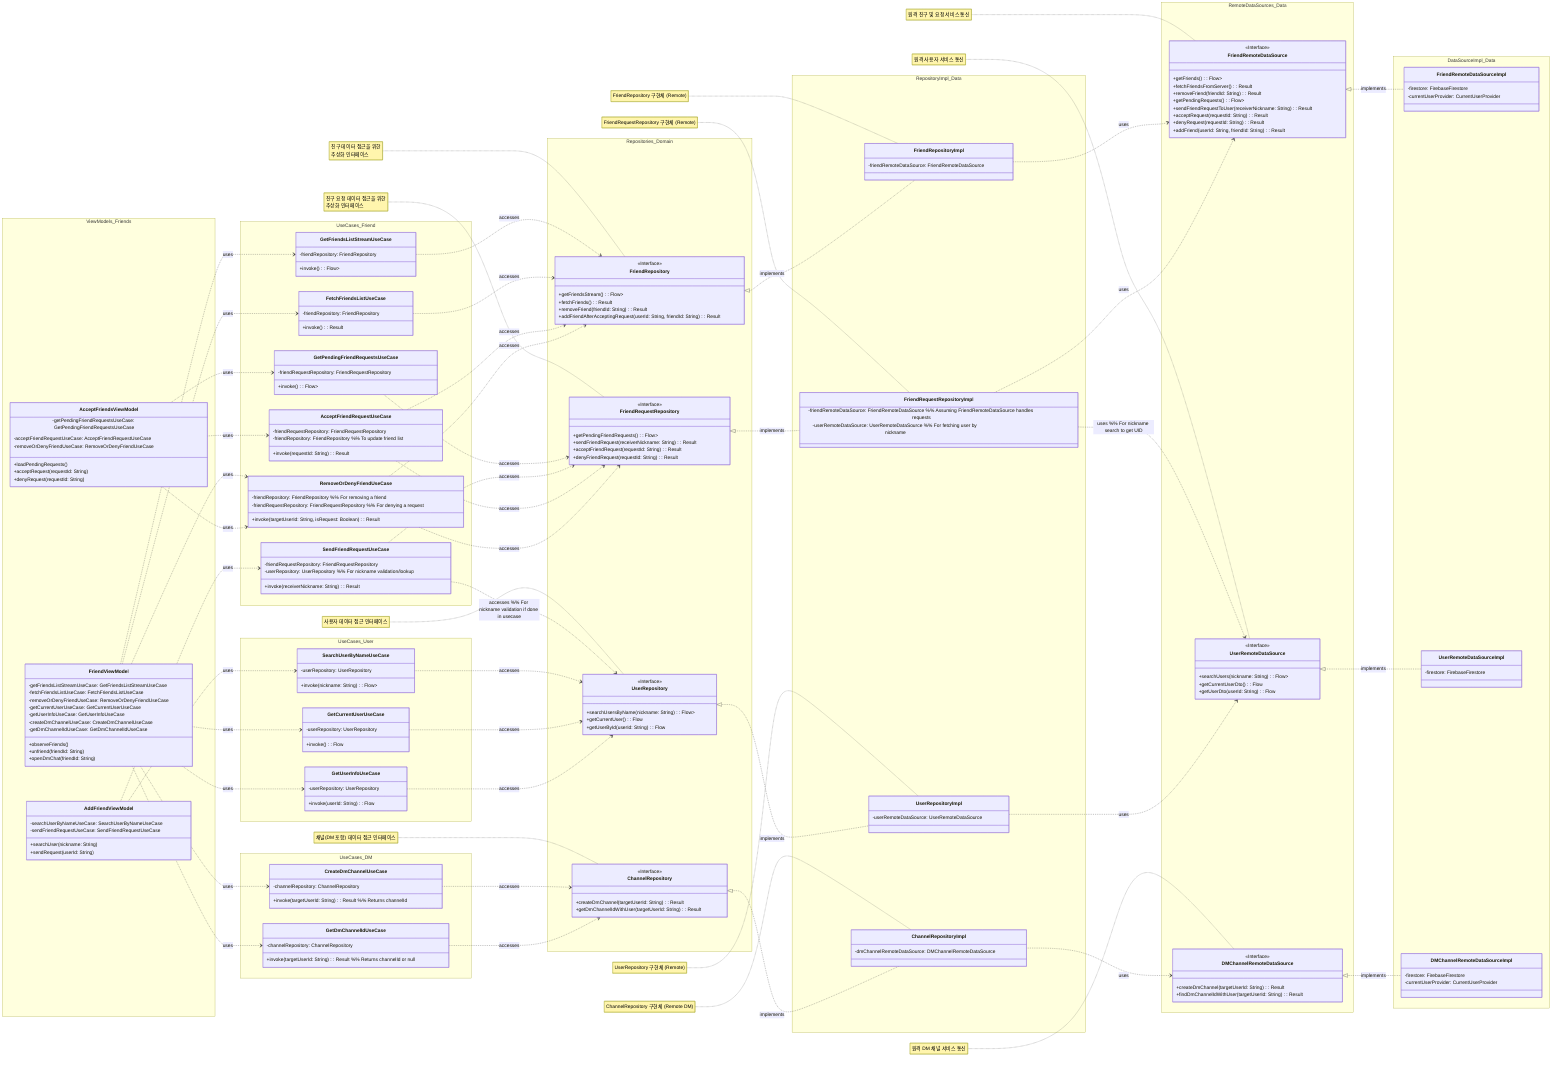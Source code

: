 classDiagram
    title Friend Feature Architecture

    %% Feature Layer (ViewModels)
    subgraph Feature Layer - ViewModels
        direction LR
        %% ViewModels 네임스페이스 (MMD 코드 가독성을 위함)
        namespace ViewModels_Friends {
            class FriendViewModel {
                -getFriendsListStreamUseCase: GetFriendsListStreamUseCase
                -fetchFriendsListUseCase: FetchFriendsListUseCase
                -removeOrDenyFriendUseCase: RemoveOrDenyFriendUseCase
                -getCurrentUserUseCase: GetCurrentUserUseCase
                -getUserInfoUseCase: GetUserInfoUseCase
                -createDmChannelUseCase: CreateDmChannelUseCase
                -getDmChannelIdUseCase: GetDmChannelIdUseCase
                +observeFriends()
                +unfriend(friendId: String)
                +openDmChat(friendId: String)
            }
            class AddFriendViewModel {
                -searchUserByNameUseCase: SearchUserByNameUseCase
                -sendFriendRequestUseCase: SendFriendRequestUseCase
                +searchUser(nickname: String)
                +sendRequest(userId: String)
            }
            class AcceptFriendsViewModel {
                -getPendingFriendRequestsUseCase: GetPendingFriendRequestsUseCase
                -acceptFriendRequestUseCase: AcceptFriendRequestUseCase
                -removeOrDenyFriendUseCase: RemoveOrDenyFriendUseCase
                +loadPendingRequests()
                +acceptRequest(requestId: String)
                +denyRequest(requestId: String)
            }
        }
    end
    %% SUBNOTE: 친구 목록, 추가, 요청 수락 화면의 UI 로직 및 상태 관리

    %% Domain Layer (UseCases & Repository Interfaces)
    subgraph Domain Layer
        direction LR
        %% Friend UseCases 네임스페이스
        namespace UseCases_Friend {
            class GetFriendsListStreamUseCase {
                -friendRepository: FriendRepository
                +invoke(): Flow<List<Friend>>
            }
            class FetchFriendsListUseCase {
                -friendRepository: FriendRepository
                +invoke(): Result<Unit>
            }
            class GetPendingFriendRequestsUseCase {
                -friendRequestRepository: FriendRequestRepository
                +invoke(): Flow<List<FriendRequest>>
            }
            class SendFriendRequestUseCase {
                -friendRequestRepository: FriendRequestRepository
                -userRepository: UserRepository %% For nickname validation/lookup
                +invoke(receiverNickname: String): Result<Unit>
            }
            class AcceptFriendRequestUseCase {
                -friendRequestRepository: FriendRequestRepository
                -friendRepository: FriendRepository %% To update friend list
                +invoke(requestId: String): Result<Unit>
            }
            class RemoveOrDenyFriendUseCase {
                -friendRepository: FriendRepository %% For removing a friend
                -friendRequestRepository: FriendRequestRepository %% For denying a request
                +invoke(targetUserId: String, isRequest: Boolean): Result<Unit>
            }
        }
        %% User UseCases 네임스페이스 (Friends 기능에서 사용)
        namespace UseCases_User {
            class SearchUserByNameUseCase {
                -userRepository: UserRepository
                +invoke(nickname: String): Flow<List<User>>
            }
            class GetCurrentUserUseCase {
                -userRepository: UserRepository
                +invoke(): Flow<User?>
            }
            class GetUserInfoUseCase {
                -userRepository: UserRepository
                +invoke(userId: String): Flow<User?>
            }
        }
        %% DM UseCases 네임스페이스 (Friends 기능에서 사용)
        namespace UseCases_DM {
             class CreateDmChannelUseCase {
                -channelRepository: ChannelRepository
                +invoke(targetUserId: String): Result<String> %% Returns channelId
            }
            class GetDmChannelIdUseCase {
                -channelRepository: ChannelRepository
                +invoke(targetUserId: String): Result<String?> %% Returns channelId or null
            }
        }

        %% Repositories 네임스페이스
        namespace Repositories_Domain {
            class FriendRepository {
                <<Interface>>
                +getFriendsStream(): Flow<List<Friend>>
                +fetchFriends(): Result<Unit>
                +removeFriend(friendId: String): Result<Unit>
                +addFriendAfterAcceptingRequest(userId: String, friendId: String): Result<Unit>
            }
            class FriendRequestRepository {
                <<Interface>>
                +getPendingFriendRequests(): Flow<List<FriendRequest>>
                +sendFriendRequest(receiverNickname: String): Result<Unit>
                +acceptFriendRequest(requestId: String): Result<Unit>
                +denyFriendRequest(requestId: String): Result<Unit>
            }
            class UserRepository {
                <<Interface>>
                +searchUsersByName(nickname: String): Flow<List<User>>
                +getCurrentUser(): Flow<User?>
                +getUserById(userId: String): Flow<User?>
                %% Simplified for diagram
            }
            class ChannelRepository {
                <<Interface>>
                +createDmChannel(targetUserId: String): Result<String>
                +getDmChannelIdWithUser(targetUserId: String): Result<String?>
                %% Simplified for diagram
            }
        }
        note for FriendRepository "친구 데이터 접근을 위한<br/>추상화 인터페이스"
        note for FriendRequestRepository "친구 요청 데이터 접근을 위한<br/>추상화 인터페이스"
        note for UserRepository "사용자 데이터 접근 인터페이스"
        note for ChannelRepository "채널(DM 포함) 데이터 접근 인터페이스"
    end

    %% Data Layer (Repository Implementation & Remote DataSources - Local Excluded)
    subgraph Data Layer
        direction LR
        %% Repository Implementations 네임스페이스
        namespace RepositoryImpl_Data {
            class FriendRepositoryImpl {
                -friendRemoteDataSource: FriendRemoteDataSource
                %% LocalDataSource excluded
            }
            class FriendRequestRepositoryImpl {
                -friendRemoteDataSource: FriendRemoteDataSource %% Assuming FriendRemoteDataSource handles requests
                -userRemoteDataSource: UserRemoteDataSource %% For fetching user by nickname
            }
            class UserRepositoryImpl {
                -userRemoteDataSource: UserRemoteDataSource
                %% LocalDataSource excluded
            }
            class ChannelRepositoryImpl {
                -dmChannelRemoteDataSource: DMChannelRemoteDataSource
                %% Other datasources for project channels excluded for this context
            }
        }
        note for FriendRepositoryImpl "FriendRepository 구현체 (Remote)"
        note for FriendRequestRepositoryImpl "FriendRequestRepository 구현체 (Remote)"
        note for UserRepositoryImpl "UserRepository 구현체 (Remote)"
        note for ChannelRepositoryImpl "ChannelRepository 구현체 (Remote DM)"


        %% Remote DataSources 네임스페이스
        namespace RemoteDataSources_Data {
            class FriendRemoteDataSource {
                <<Interface>>
                +getFriends(): Flow<List<FriendDTO>>
                +fetchFriendsFromServer(): Result<Unit>
                +removeFriend(friendId: String): Result<Unit>
                +getPendingRequests(): Flow<List<FriendRequestDTO>>
                +sendFriendRequestToUser(receiverNickname: String): Result<Unit>
                +acceptRequest(requestId: String): Result<Unit>
                +denyRequest(requestId: String): Result<Unit>
                +addFriend(userId: String, friendId: String): Result<Unit>
            }
            class UserRemoteDataSource {
                <<Interface>>
                +searchUsers(nickname: String): Flow<List<UserDTO>>
                +getCurrentUserDto(): Flow<UserDTO?>
                +getUserDto(userId: String): Flow<UserDTO?>
            }
            class DMChannelRemoteDataSource {
                <<Interface>>
                +createDmChannel(targetUserId: String): Result<String>
                +findDmChannelIdWithUser(targetUserId: String): Result<String?>
            }
        }
        note for FriendRemoteDataSource "원격 친구 및 요청 서비스 통신"
        note for UserRemoteDataSource "원격 사용자 서비스 통신"
        note for DMChannelRemoteDataSource "원격 DM 채널 서비스 통신"

        %% DataSource Implementations 네임스페이스
        namespace DataSourceImpl_Data {
            class FriendRemoteDataSourceImpl {
                -firestore: FirebaseFirestore
                -currentUserProvider: CurrentUserProvider
            }
            class UserRemoteDataSourceImpl {
                -firestore: FirebaseFirestore
            }

            class DMChannelRemoteDataSourceImpl {
                -firestore: FirebaseFirestore
                -currentUserProvider: CurrentUserProvider
            }
        }
    end

    %% ===== Relationships =====
    %% ViewModel -> UseCase
    FriendViewModel ..> GetFriendsListStreamUseCase : uses
    FriendViewModel ..> FetchFriendsListUseCase : uses
    FriendViewModel ..> RemoveOrDenyFriendUseCase : uses
    FriendViewModel ..> GetCurrentUserUseCase : uses
    FriendViewModel ..> GetUserInfoUseCase : uses
    FriendViewModel ..> CreateDmChannelUseCase : uses
    FriendViewModel ..> GetDmChannelIdUseCase : uses
    AddFriendViewModel ..> SearchUserByNameUseCase : uses
    AddFriendViewModel ..> SendFriendRequestUseCase : uses
    AcceptFriendsViewModel ..> GetPendingFriendRequestsUseCase : uses
    AcceptFriendsViewModel ..> AcceptFriendRequestUseCase : uses
    AcceptFriendsViewModel ..> RemoveOrDenyFriendUseCase : uses

    %% UseCase -> Repository Interface
    GetFriendsListStreamUseCase ..> FriendRepository : accesses
    FetchFriendsListUseCase ..> FriendRepository : accesses
    GetPendingFriendRequestsUseCase ..> FriendRequestRepository : accesses
    SendFriendRequestUseCase ..> FriendRequestRepository : accesses
    SendFriendRequestUseCase ..> UserRepository : accesses %% For nickname validation if done in usecase
    AcceptFriendRequestUseCase ..> FriendRequestRepository : accesses
    AcceptFriendRequestUseCase ..> FriendRepository : accesses
    RemoveOrDenyFriendUseCase ..> FriendRepository : accesses
    RemoveOrDenyFriendUseCase ..> FriendRequestRepository : accesses
    SearchUserByNameUseCase ..> UserRepository : accesses
    GetCurrentUserUseCase ..> UserRepository : accesses
    GetUserInfoUseCase ..> UserRepository : accesses
    CreateDmChannelUseCase ..> ChannelRepository : accesses
    GetDmChannelIdUseCase ..> ChannelRepository : accesses

    %% Repository Implementation -> Repository Interface
    FriendRepository <|.. FriendRepositoryImpl : implements
    FriendRequestRepository <|.. FriendRequestRepositoryImpl : implements
    UserRepository <|.. UserRepositoryImpl : implements
    ChannelRepository <|.. ChannelRepositoryImpl : implements

    %% Repository Implementation -> DataSource Interface (Remote Only)
    FriendRepositoryImpl ..> FriendRemoteDataSource : uses
    FriendRequestRepositoryImpl ..> FriendRemoteDataSource : uses
    FriendRequestRepositoryImpl ..> UserRemoteDataSource : uses %% For nickname search to get UID
    UserRepositoryImpl ..> UserRemoteDataSource : uses
    ChannelRepositoryImpl ..> DMChannelRemoteDataSource : uses

    %% DataSource Implementation -> DataSource Interface
    FriendRemoteDataSource <|.. FriendRemoteDataSourceImpl : implements
    UserRemoteDataSource <|.. UserRemoteDataSourceImpl : implements
    DMChannelRemoteDataSource <|.. DMChannelRemoteDataSourceImpl : implements